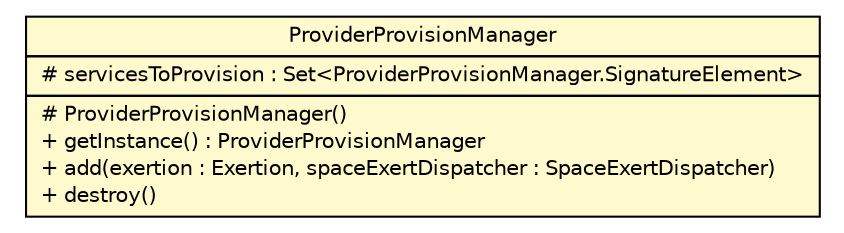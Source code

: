 #!/usr/local/bin/dot
#
# Class diagram 
# Generated by UMLGraph version R5_6 (http://www.umlgraph.org/)
#

digraph G {
	edge [fontname="Helvetica",fontsize=10,labelfontname="Helvetica",labelfontsize=10];
	node [fontname="Helvetica",fontsize=10,shape=plaintext];
	nodesep=0.25;
	ranksep=0.5;
	// sorcer.core.dispatch.ProviderProvisionManager
	c362188 [label=<<table title="sorcer.core.dispatch.ProviderProvisionManager" border="0" cellborder="1" cellspacing="0" cellpadding="2" port="p" bgcolor="lemonChiffon" href="./ProviderProvisionManager.html">
		<tr><td><table border="0" cellspacing="0" cellpadding="1">
<tr><td align="center" balign="center"> ProviderProvisionManager </td></tr>
		</table></td></tr>
		<tr><td><table border="0" cellspacing="0" cellpadding="1">
<tr><td align="left" balign="left"> # servicesToProvision : Set&lt;ProviderProvisionManager.SignatureElement&gt; </td></tr>
		</table></td></tr>
		<tr><td><table border="0" cellspacing="0" cellpadding="1">
<tr><td align="left" balign="left"> # ProviderProvisionManager() </td></tr>
<tr><td align="left" balign="left"> + getInstance() : ProviderProvisionManager </td></tr>
<tr><td align="left" balign="left"> + add(exertion : Exertion, spaceExertDispatcher : SpaceExertDispatcher) </td></tr>
<tr><td align="left" balign="left"> + destroy() </td></tr>
		</table></td></tr>
		</table>>, URL="./ProviderProvisionManager.html", fontname="Helvetica", fontcolor="black", fontsize=10.0];
}

